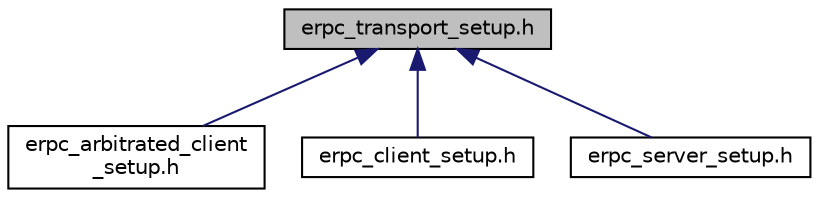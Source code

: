 digraph "erpc_transport_setup.h"
{
  edge [fontname="Helvetica",fontsize="10",labelfontname="Helvetica",labelfontsize="10"];
  node [fontname="Helvetica",fontsize="10",shape=record];
  Node1 [label="erpc_transport_setup.h",height=0.2,width=0.4,color="black", fillcolor="grey75", style="filled", fontcolor="black"];
  Node1 -> Node2 [dir="back",color="midnightblue",fontsize="10",style="solid",fontname="Helvetica"];
  Node2 [label="erpc_arbitrated_client\l_setup.h",height=0.2,width=0.4,color="black", fillcolor="white", style="filled",URL="$erpc__arbitrated__client__setup_8h.html"];
  Node1 -> Node3 [dir="back",color="midnightblue",fontsize="10",style="solid",fontname="Helvetica"];
  Node3 [label="erpc_client_setup.h",height=0.2,width=0.4,color="black", fillcolor="white", style="filled",URL="$erpc__client__setup_8h.html"];
  Node1 -> Node4 [dir="back",color="midnightblue",fontsize="10",style="solid",fontname="Helvetica"];
  Node4 [label="erpc_server_setup.h",height=0.2,width=0.4,color="black", fillcolor="white", style="filled",URL="$erpc__server__setup_8h.html"];
}
